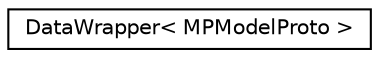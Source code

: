 digraph "Graphical Class Hierarchy"
{
 // LATEX_PDF_SIZE
  edge [fontname="Helvetica",fontsize="10",labelfontname="Helvetica",labelfontsize="10"];
  node [fontname="Helvetica",fontsize="10",shape=record];
  rankdir="LR";
  Node0 [label="DataWrapper\< MPModelProto \>",height=0.2,width=0.4,color="black", fillcolor="white", style="filled",URL="$classoperations__research_1_1glop_1_1_data_wrapper_3_01_m_p_model_proto_01_4.html",tooltip=" "];
}
